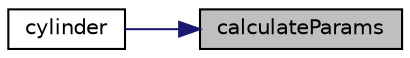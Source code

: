 digraph "calculateParams"
{
 // LATEX_PDF_SIZE
  edge [fontname="Helvetica",fontsize="10",labelfontname="Helvetica",labelfontsize="10"];
  node [fontname="Helvetica",fontsize="10",shape=record];
  rankdir="RL";
  Node1 [label="calculateParams",height=0.2,width=0.4,color="black", fillcolor="grey75", style="filled", fontcolor="black",tooltip=" "];
  Node1 -> Node2 [dir="back",color="midnightblue",fontsize="10",style="solid",fontname="Helvetica"];
  Node2 [label="cylinder",height=0.2,width=0.4,color="black", fillcolor="white", style="filled",URL="$classpFlow_1_1cylinder.html#a2868b48c479be15180c43297e0b8d350",tooltip=" "];
}
